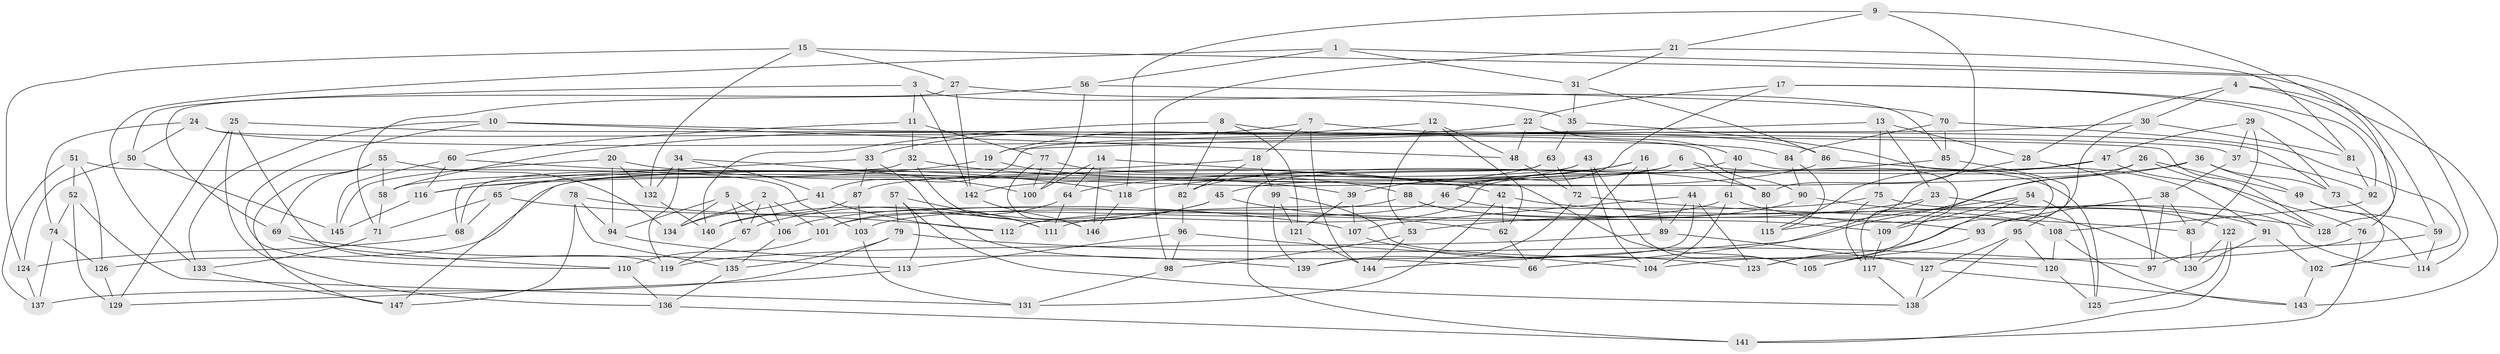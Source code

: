 // Generated by graph-tools (version 1.1) at 2025/16/03/09/25 04:16:34]
// undirected, 147 vertices, 294 edges
graph export_dot {
graph [start="1"]
  node [color=gray90,style=filled];
  1;
  2;
  3;
  4;
  5;
  6;
  7;
  8;
  9;
  10;
  11;
  12;
  13;
  14;
  15;
  16;
  17;
  18;
  19;
  20;
  21;
  22;
  23;
  24;
  25;
  26;
  27;
  28;
  29;
  30;
  31;
  32;
  33;
  34;
  35;
  36;
  37;
  38;
  39;
  40;
  41;
  42;
  43;
  44;
  45;
  46;
  47;
  48;
  49;
  50;
  51;
  52;
  53;
  54;
  55;
  56;
  57;
  58;
  59;
  60;
  61;
  62;
  63;
  64;
  65;
  66;
  67;
  68;
  69;
  70;
  71;
  72;
  73;
  74;
  75;
  76;
  77;
  78;
  79;
  80;
  81;
  82;
  83;
  84;
  85;
  86;
  87;
  88;
  89;
  90;
  91;
  92;
  93;
  94;
  95;
  96;
  97;
  98;
  99;
  100;
  101;
  102;
  103;
  104;
  105;
  106;
  107;
  108;
  109;
  110;
  111;
  112;
  113;
  114;
  115;
  116;
  117;
  118;
  119;
  120;
  121;
  122;
  123;
  124;
  125;
  126;
  127;
  128;
  129;
  130;
  131;
  132;
  133;
  134;
  135;
  136;
  137;
  138;
  139;
  140;
  141;
  142;
  143;
  144;
  145;
  146;
  147;
  1 -- 56;
  1 -- 133;
  1 -- 114;
  1 -- 31;
  2 -- 67;
  2 -- 134;
  2 -- 106;
  2 -- 101;
  3 -- 50;
  3 -- 85;
  3 -- 11;
  3 -- 142;
  4 -- 76;
  4 -- 28;
  4 -- 143;
  4 -- 30;
  5 -- 67;
  5 -- 134;
  5 -- 106;
  5 -- 94;
  6 -- 45;
  6 -- 125;
  6 -- 80;
  6 -- 58;
  7 -- 33;
  7 -- 73;
  7 -- 18;
  7 -- 144;
  8 -- 86;
  8 -- 121;
  8 -- 82;
  8 -- 140;
  9 -- 118;
  9 -- 80;
  9 -- 21;
  9 -- 128;
  10 -- 128;
  10 -- 48;
  10 -- 110;
  10 -- 133;
  11 -- 77;
  11 -- 60;
  11 -- 32;
  12 -- 53;
  12 -- 62;
  12 -- 48;
  12 -- 19;
  13 -- 23;
  13 -- 19;
  13 -- 28;
  13 -- 75;
  14 -- 105;
  14 -- 64;
  14 -- 100;
  14 -- 146;
  15 -- 132;
  15 -- 124;
  15 -- 27;
  15 -- 59;
  16 -- 89;
  16 -- 66;
  16 -- 64;
  16 -- 39;
  17 -- 22;
  17 -- 46;
  17 -- 92;
  17 -- 81;
  18 -- 99;
  18 -- 82;
  18 -- 147;
  19 -- 88;
  19 -- 116;
  20 -- 132;
  20 -- 145;
  20 -- 42;
  20 -- 94;
  21 -- 98;
  21 -- 31;
  21 -- 81;
  22 -- 40;
  22 -- 48;
  22 -- 58;
  23 -- 117;
  23 -- 122;
  23 -- 53;
  24 -- 50;
  24 -- 84;
  24 -- 74;
  24 -- 90;
  25 -- 119;
  25 -- 136;
  25 -- 129;
  25 -- 37;
  26 -- 128;
  26 -- 112;
  26 -- 49;
  26 -- 109;
  27 -- 35;
  27 -- 69;
  27 -- 142;
  28 -- 97;
  28 -- 66;
  29 -- 47;
  29 -- 37;
  29 -- 73;
  29 -- 83;
  30 -- 93;
  30 -- 81;
  30 -- 41;
  31 -- 86;
  31 -- 35;
  32 -- 111;
  32 -- 39;
  32 -- 68;
  33 -- 68;
  33 -- 87;
  33 -- 66;
  34 -- 41;
  34 -- 132;
  34 -- 119;
  34 -- 100;
  35 -- 63;
  35 -- 123;
  36 -- 73;
  36 -- 116;
  36 -- 49;
  36 -- 144;
  37 -- 38;
  37 -- 92;
  38 -- 93;
  38 -- 97;
  38 -- 83;
  39 -- 121;
  39 -- 107;
  40 -- 123;
  40 -- 61;
  40 -- 46;
  41 -- 112;
  41 -- 134;
  42 -- 62;
  42 -- 131;
  42 -- 128;
  43 -- 126;
  43 -- 82;
  43 -- 105;
  43 -- 104;
  44 -- 107;
  44 -- 89;
  44 -- 123;
  44 -- 139;
  45 -- 140;
  45 -- 67;
  45 -- 62;
  46 -- 101;
  46 -- 93;
  47 -- 115;
  47 -- 76;
  47 -- 87;
  48 -- 72;
  49 -- 114;
  49 -- 59;
  50 -- 145;
  50 -- 124;
  51 -- 137;
  51 -- 126;
  51 -- 52;
  51 -- 103;
  52 -- 131;
  52 -- 129;
  52 -- 74;
  53 -- 98;
  53 -- 144;
  54 -- 125;
  54 -- 115;
  54 -- 105;
  54 -- 109;
  55 -- 58;
  55 -- 147;
  55 -- 69;
  55 -- 134;
  56 -- 70;
  56 -- 71;
  56 -- 100;
  57 -- 113;
  57 -- 111;
  57 -- 138;
  57 -- 79;
  58 -- 71;
  59 -- 114;
  59 -- 97;
  60 -- 118;
  60 -- 116;
  60 -- 145;
  61 -- 91;
  61 -- 106;
  61 -- 104;
  62 -- 66;
  63 -- 72;
  63 -- 65;
  63 -- 141;
  64 -- 111;
  64 -- 101;
  65 -- 68;
  65 -- 107;
  65 -- 71;
  67 -- 119;
  68 -- 124;
  69 -- 110;
  69 -- 113;
  70 -- 85;
  70 -- 102;
  70 -- 84;
  71 -- 133;
  72 -- 139;
  72 -- 83;
  73 -- 102;
  74 -- 126;
  74 -- 137;
  75 -- 114;
  75 -- 117;
  75 -- 111;
  76 -- 141;
  76 -- 104;
  77 -- 100;
  77 -- 80;
  77 -- 146;
  78 -- 135;
  78 -- 112;
  78 -- 147;
  78 -- 94;
  79 -- 97;
  79 -- 137;
  79 -- 135;
  80 -- 115;
  81 -- 92;
  82 -- 96;
  83 -- 130;
  84 -- 90;
  84 -- 115;
  85 -- 95;
  85 -- 118;
  86 -- 91;
  86 -- 142;
  87 -- 140;
  87 -- 103;
  88 -- 103;
  88 -- 109;
  88 -- 108;
  89 -- 127;
  89 -- 119;
  90 -- 112;
  90 -- 130;
  91 -- 130;
  91 -- 102;
  92 -- 108;
  93 -- 105;
  94 -- 139;
  95 -- 120;
  95 -- 127;
  95 -- 138;
  96 -- 113;
  96 -- 104;
  96 -- 98;
  98 -- 131;
  99 -- 121;
  99 -- 120;
  99 -- 139;
  101 -- 110;
  102 -- 143;
  103 -- 131;
  106 -- 135;
  107 -- 123;
  108 -- 143;
  108 -- 120;
  109 -- 117;
  110 -- 136;
  113 -- 129;
  116 -- 145;
  117 -- 138;
  118 -- 146;
  120 -- 125;
  121 -- 144;
  122 -- 130;
  122 -- 125;
  122 -- 141;
  124 -- 137;
  126 -- 129;
  127 -- 143;
  127 -- 138;
  132 -- 140;
  133 -- 147;
  135 -- 136;
  136 -- 141;
  142 -- 146;
}
